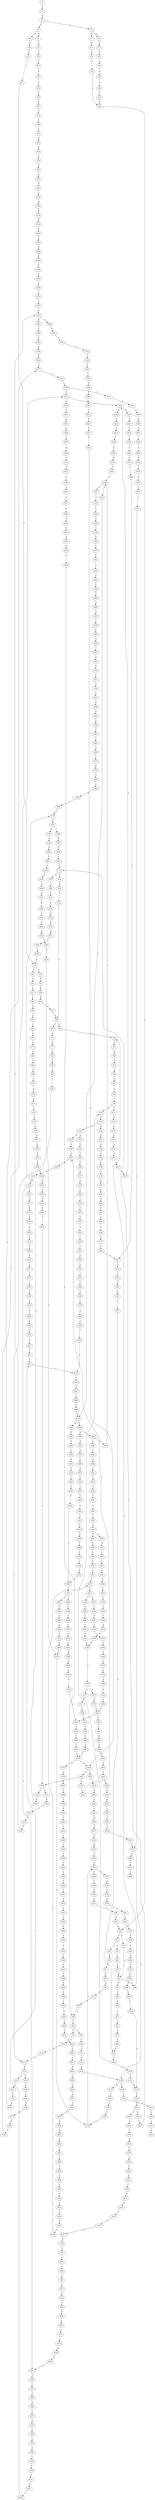 strict digraph  {
	S0 -> S1 [ label = C ];
	S1 -> S2 [ label = G ];
	S2 -> S3 [ label = T ];
	S2 -> S4 [ label = C ];
	S3 -> S5 [ label = G ];
	S3 -> S6 [ label = A ];
	S4 -> S7 [ label = C ];
	S4 -> S8 [ label = A ];
	S5 -> S9 [ label = G ];
	S6 -> S10 [ label = G ];
	S7 -> S11 [ label = G ];
	S8 -> S12 [ label = G ];
	S9 -> S13 [ label = G ];
	S10 -> S14 [ label = C ];
	S11 -> S15 [ label = G ];
	S12 -> S16 [ label = C ];
	S13 -> S17 [ label = T ];
	S14 -> S18 [ label = C ];
	S15 -> S19 [ label = T ];
	S16 -> S20 [ label = C ];
	S17 -> S21 [ label = A ];
	S18 -> S22 [ label = G ];
	S19 -> S23 [ label = G ];
	S20 -> S24 [ label = G ];
	S21 -> S25 [ label = C ];
	S22 -> S26 [ label = A ];
	S22 -> S27 [ label = C ];
	S23 -> S28 [ label = G ];
	S24 -> S29 [ label = G ];
	S25 -> S30 [ label = T ];
	S26 -> S31 [ label = A ];
	S27 -> S32 [ label = T ];
	S28 -> S33 [ label = T ];
	S28 -> S34 [ label = A ];
	S29 -> S35 [ label = T ];
	S30 -> S36 [ label = A ];
	S31 -> S37 [ label = A ];
	S32 -> S38 [ label = G ];
	S33 -> S39 [ label = G ];
	S33 -> S40 [ label = T ];
	S34 -> S41 [ label = A ];
	S35 -> S23 [ label = G ];
	S36 -> S42 [ label = T ];
	S37 -> S43 [ label = C ];
	S38 -> S44 [ label = G ];
	S39 -> S45 [ label = G ];
	S40 -> S46 [ label = A ];
	S41 -> S47 [ label = C ];
	S41 -> S48 [ label = G ];
	S42 -> S49 [ label = T ];
	S43 -> S50 [ label = C ];
	S44 -> S51 [ label = A ];
	S45 -> S52 [ label = A ];
	S46 -> S53 [ label = G ];
	S47 -> S54 [ label = C ];
	S48 -> S55 [ label = A ];
	S49 -> S56 [ label = G ];
	S50 -> S57 [ label = C ];
	S51 -> S58 [ label = A ];
	S52 -> S41 [ label = A ];
	S53 -> S59 [ label = A ];
	S54 -> S60 [ label = T ];
	S55 -> S61 [ label = A ];
	S56 -> S62 [ label = G ];
	S57 -> S63 [ label = C ];
	S58 -> S64 [ label = T ];
	S58 -> S65 [ label = G ];
	S59 -> S66 [ label = A ];
	S60 -> S67 [ label = C ];
	S61 -> S68 [ label = C ];
	S62 -> S69 [ label = A ];
	S63 -> S70 [ label = G ];
	S64 -> S71 [ label = G ];
	S65 -> S55 [ label = A ];
	S66 -> S72 [ label = G ];
	S67 -> S73 [ label = G ];
	S68 -> S74 [ label = G ];
	S69 -> S75 [ label = A ];
	S70 -> S76 [ label = A ];
	S71 -> S77 [ label = G ];
	S72 -> S78 [ label = G ];
	S73 -> S79 [ label = G ];
	S74 -> S80 [ label = G ];
	S75 -> S81 [ label = C ];
	S76 -> S82 [ label = C ];
	S77 -> S83 [ label = G ];
	S78 -> S84 [ label = G ];
	S79 -> S85 [ label = C ];
	S80 -> S86 [ label = C ];
	S81 -> S87 [ label = G ];
	S82 -> S88 [ label = T ];
	S83 -> S89 [ label = G ];
	S84 -> S90 [ label = G ];
	S85 -> S91 [ label = A ];
	S86 -> S92 [ label = A ];
	S87 -> S93 [ label = G ];
	S88 -> S94 [ label = A ];
	S89 -> S95 [ label = T ];
	S90 -> S96 [ label = T ];
	S90 -> S97 [ label = G ];
	S91 -> S98 [ label = C ];
	S92 -> S99 [ label = C ];
	S93 -> S100 [ label = T ];
	S94 -> S101 [ label = G ];
	S95 -> S102 [ label = C ];
	S96 -> S103 [ label = C ];
	S97 -> S104 [ label = T ];
	S98 -> S105 [ label = G ];
	S98 -> S106 [ label = C ];
	S99 -> S106 [ label = C ];
	S99 -> S107 [ label = T ];
	S100 -> S108 [ label = A ];
	S101 -> S109 [ label = A ];
	S102 -> S110 [ label = C ];
	S103 -> S111 [ label = T ];
	S104 -> S112 [ label = C ];
	S105 -> S113 [ label = C ];
	S106 -> S114 [ label = G ];
	S107 -> S115 [ label = G ];
	S108 -> S116 [ label = C ];
	S109 -> S117 [ label = A ];
	S110 -> S118 [ label = G ];
	S111 -> S119 [ label = C ];
	S112 -> S110 [ label = C ];
	S113 -> S120 [ label = G ];
	S114 -> S121 [ label = A ];
	S114 -> S122 [ label = G ];
	S115 -> S123 [ label = G ];
	S116 -> S124 [ label = G ];
	S117 -> S125 [ label = T ];
	S118 -> S126 [ label = C ];
	S118 -> S127 [ label = T ];
	S119 -> S128 [ label = T ];
	S120 -> S129 [ label = C ];
	S121 -> S130 [ label = G ];
	S121 -> S131 [ label = A ];
	S122 -> S132 [ label = G ];
	S123 -> S133 [ label = G ];
	S124 -> S134 [ label = A ];
	S125 -> S135 [ label = C ];
	S126 -> S136 [ label = C ];
	S127 -> S137 [ label = C ];
	S128 -> S138 [ label = C ];
	S129 -> S139 [ label = G ];
	S130 -> S140 [ label = T ];
	S131 -> S141 [ label = T ];
	S132 -> S142 [ label = A ];
	S133 -> S143 [ label = A ];
	S134 -> S144 [ label = A ];
	S135 -> S145 [ label = G ];
	S136 -> S146 [ label = G ];
	S137 -> S147 [ label = G ];
	S138 -> S148 [ label = T ];
	S138 -> S149 [ label = G ];
	S139 -> S150 [ label = C ];
	S139 -> S151 [ label = G ];
	S140 -> S152 [ label = C ];
	S141 -> S153 [ label = G ];
	S142 -> S154 [ label = A ];
	S143 -> S155 [ label = A ];
	S144 -> S156 [ label = G ];
	S145 -> S157 [ label = G ];
	S146 -> S158 [ label = G ];
	S147 -> S159 [ label = G ];
	S148 -> S160 [ label = G ];
	S149 -> S161 [ label = T ];
	S150 -> S162 [ label = G ];
	S151 -> S163 [ label = C ];
	S152 -> S164 [ label = C ];
	S153 -> S165 [ label = T ];
	S154 -> S166 [ label = T ];
	S155 -> S167 [ label = C ];
	S156 -> S168 [ label = A ];
	S157 -> S169 [ label = G ];
	S158 -> S170 [ label = A ];
	S159 -> S171 [ label = A ];
	S160 -> S172 [ label = A ];
	S161 -> S173 [ label = G ];
	S162 -> S174 [ label = T ];
	S163 -> S175 [ label = T ];
	S164 -> S176 [ label = A ];
	S165 -> S177 [ label = A ];
	S166 -> S178 [ label = T ];
	S167 -> S179 [ label = T ];
	S168 -> S180 [ label = A ];
	S169 -> S181 [ label = T ];
	S170 -> S182 [ label = A ];
	S171 -> S183 [ label = A ];
	S172 -> S184 [ label = G ];
	S173 -> S185 [ label = G ];
	S174 -> S186 [ label = C ];
	S175 -> S187 [ label = A ];
	S175 -> S188 [ label = G ];
	S176 -> S189 [ label = G ];
	S177 -> S190 [ label = G ];
	S178 -> S191 [ label = G ];
	S179 -> S192 [ label = G ];
	S180 -> S193 [ label = G ];
	S181 -> S194 [ label = A ];
	S182 -> S195 [ label = C ];
	S183 -> S196 [ label = C ];
	S184 -> S197 [ label = T ];
	S185 -> S198 [ label = T ];
	S186 -> S199 [ label = G ];
	S187 -> S200 [ label = T ];
	S188 -> S201 [ label = G ];
	S189 -> S202 [ label = T ];
	S189 -> S203 [ label = C ];
	S190 -> S204 [ label = T ];
	S191 -> S205 [ label = A ];
	S192 -> S206 [ label = C ];
	S192 -> S207 [ label = G ];
	S193 -> S208 [ label = T ];
	S194 -> S209 [ label = T ];
	S195 -> S210 [ label = T ];
	S196 -> S211 [ label = A ];
	S196 -> S210 [ label = T ];
	S197 -> S212 [ label = A ];
	S198 -> S213 [ label = A ];
	S199 -> S214 [ label = A ];
	S200 -> S215 [ label = A ];
	S201 -> S216 [ label = A ];
	S202 -> S217 [ label = A ];
	S203 -> S218 [ label = T ];
	S204 -> S219 [ label = T ];
	S205 -> S220 [ label = A ];
	S206 -> S221 [ label = A ];
	S207 -> S222 [ label = A ];
	S208 -> S223 [ label = G ];
	S209 -> S224 [ label = C ];
	S210 -> S192 [ label = G ];
	S210 -> S225 [ label = A ];
	S211 -> S226 [ label = G ];
	S213 -> S227 [ label = T ];
	S213 -> S228 [ label = C ];
	S214 -> S229 [ label = C ];
	S215 -> S230 [ label = G ];
	S216 -> S58 [ label = A ];
	S217 -> S231 [ label = G ];
	S218 -> S232 [ label = T ];
	S219 -> S233 [ label = T ];
	S220 -> S234 [ label = C ];
	S221 -> S235 [ label = A ];
	S222 -> S236 [ label = C ];
	S223 -> S237 [ label = T ];
	S224 -> S238 [ label = C ];
	S225 -> S239 [ label = C ];
	S226 -> S240 [ label = G ];
	S227 -> S241 [ label = G ];
	S228 -> S242 [ label = C ];
	S229 -> S243 [ label = G ];
	S230 -> S244 [ label = T ];
	S231 -> S245 [ label = G ];
	S232 -> S246 [ label = C ];
	S233 -> S247 [ label = C ];
	S234 -> S248 [ label = C ];
	S235 -> S249 [ label = C ];
	S236 -> S250 [ label = C ];
	S237 -> S251 [ label = C ];
	S238 -> S252 [ label = C ];
	S239 -> S253 [ label = A ];
	S240 -> S254 [ label = A ];
	S241 -> S255 [ label = A ];
	S242 -> S256 [ label = G ];
	S243 -> S257 [ label = C ];
	S244 -> S258 [ label = A ];
	S245 -> S259 [ label = G ];
	S246 -> S260 [ label = A ];
	S247 -> S261 [ label = A ];
	S248 -> S262 [ label = C ];
	S249 -> S263 [ label = C ];
	S250 -> S264 [ label = C ];
	S251 -> S265 [ label = G ];
	S251 -> S266 [ label = C ];
	S252 -> S267 [ label = G ];
	S253 -> S268 [ label = A ];
	S254 -> S269 [ label = A ];
	S255 -> S270 [ label = G ];
	S256 -> S271 [ label = G ];
	S257 -> S272 [ label = G ];
	S258 -> S273 [ label = G ];
	S259 -> S274 [ label = T ];
	S260 -> S275 [ label = C ];
	S261 -> S276 [ label = C ];
	S262 -> S277 [ label = G ];
	S263 -> S278 [ label = A ];
	S264 -> S279 [ label = G ];
	S265 -> S280 [ label = T ];
	S266 -> S281 [ label = T ];
	S267 -> S282 [ label = A ];
	S268 -> S283 [ label = C ];
	S269 -> S284 [ label = T ];
	S270 -> S285 [ label = C ];
	S271 -> S286 [ label = T ];
	S272 -> S287 [ label = C ];
	S273 -> S288 [ label = C ];
	S274 -> S289 [ label = C ];
	S275 -> S290 [ label = G ];
	S276 -> S291 [ label = T ];
	S277 -> S292 [ label = T ];
	S278 -> S293 [ label = G ];
	S279 -> S294 [ label = T ];
	S280 -> S295 [ label = C ];
	S281 -> S296 [ label = G ];
	S282 -> S297 [ label = A ];
	S283 -> S298 [ label = G ];
	S284 -> S299 [ label = A ];
	S285 -> S300 [ label = G ];
	S286 -> S301 [ label = G ];
	S287 -> S302 [ label = C ];
	S288 -> S303 [ label = C ];
	S289 -> S304 [ label = A ];
	S290 -> S305 [ label = C ];
	S291 -> S306 [ label = C ];
	S292 -> S307 [ label = C ];
	S293 -> S308 [ label = A ];
	S294 -> S307 [ label = C ];
	S295 -> S309 [ label = G ];
	S296 -> S310 [ label = G ];
	S297 -> S311 [ label = A ];
	S297 -> S312 [ label = G ];
	S298 -> S313 [ label = A ];
	S299 -> S314 [ label = G ];
	S300 -> S315 [ label = G ];
	S301 -> S28 [ label = G ];
	S302 -> S316 [ label = T ];
	S303 -> S22 [ label = G ];
	S304 -> S317 [ label = C ];
	S305 -> S318 [ label = C ];
	S306 -> S319 [ label = C ];
	S307 -> S320 [ label = T ];
	S308 -> S321 [ label = C ];
	S308 -> S322 [ label = A ];
	S309 -> S323 [ label = G ];
	S310 -> S324 [ label = C ];
	S311 -> S325 [ label = G ];
	S312 -> S326 [ label = T ];
	S313 -> S327 [ label = A ];
	S314 -> S328 [ label = T ];
	S315 -> S329 [ label = T ];
	S316 -> S330 [ label = C ];
	S317 -> S331 [ label = T ];
	S318 -> S332 [ label = C ];
	S319 -> S333 [ label = T ];
	S320 -> S334 [ label = C ];
	S321 -> S335 [ label = T ];
	S322 -> S336 [ label = C ];
	S323 -> S171 [ label = A ];
	S324 -> S337 [ label = C ];
	S325 -> S338 [ label = T ];
	S326 -> S339 [ label = C ];
	S327 -> S340 [ label = A ];
	S328 -> S341 [ label = C ];
	S329 -> S342 [ label = C ];
	S330 -> S343 [ label = G ];
	S331 -> S344 [ label = C ];
	S332 -> S345 [ label = T ];
	S333 -> S346 [ label = T ];
	S334 -> S347 [ label = G ];
	S335 -> S348 [ label = C ];
	S336 -> S349 [ label = C ];
	S336 -> S350 [ label = A ];
	S337 -> S351 [ label = T ];
	S338 -> S352 [ label = G ];
	S339 -> S353 [ label = G ];
	S340 -> S354 [ label = A ];
	S341 -> S355 [ label = T ];
	S342 -> S356 [ label = G ];
	S343 -> S357 [ label = G ];
	S344 -> S358 [ label = G ];
	S345 -> S359 [ label = T ];
	S346 -> S360 [ label = T ];
	S347 -> S361 [ label = G ];
	S348 -> S362 [ label = C ];
	S349 -> S363 [ label = A ];
	S349 -> S364 [ label = G ];
	S350 -> S365 [ label = G ];
	S351 -> S366 [ label = G ];
	S352 -> S367 [ label = T ];
	S353 -> S368 [ label = C ];
	S353 -> S369 [ label = A ];
	S354 -> S370 [ label = C ];
	S355 -> S371 [ label = C ];
	S356 -> S372 [ label = C ];
	S357 -> S373 [ label = G ];
	S358 -> S374 [ label = C ];
	S359 -> S375 [ label = C ];
	S360 -> S376 [ label = C ];
	S361 -> S377 [ label = C ];
	S362 -> S378 [ label = C ];
	S363 -> S379 [ label = G ];
	S363 -> S380 [ label = C ];
	S364 -> S381 [ label = G ];
	S365 -> S382 [ label = C ];
	S366 -> S383 [ label = G ];
	S367 -> S251 [ label = C ];
	S368 -> S384 [ label = G ];
	S369 -> S385 [ label = G ];
	S370 -> S386 [ label = A ];
	S371 -> S387 [ label = T ];
	S372 -> S388 [ label = A ];
	S373 -> S389 [ label = C ];
	S374 -> S390 [ label = T ];
	S375 -> S391 [ label = A ];
	S376 -> S392 [ label = A ];
	S377 -> S91 [ label = A ];
	S378 -> S393 [ label = A ];
	S379 -> S308 [ label = A ];
	S380 -> S394 [ label = C ];
	S381 -> S395 [ label = A ];
	S382 -> S396 [ label = C ];
	S383 -> S397 [ label = G ];
	S384 -> S398 [ label = G ];
	S385 -> S399 [ label = G ];
	S386 -> S400 [ label = G ];
	S387 -> S138 [ label = C ];
	S387 -> S401 [ label = G ];
	S388 -> S402 [ label = C ];
	S389 -> S403 [ label = T ];
	S390 -> S404 [ label = T ];
	S391 -> S405 [ label = T ];
	S392 -> S406 [ label = T ];
	S393 -> S407 [ label = T ];
	S394 -> S408 [ label = A ];
	S395 -> S409 [ label = C ];
	S396 -> S410 [ label = G ];
	S397 -> S411 [ label = T ];
	S398 -> S412 [ label = C ];
	S399 -> S413 [ label = T ];
	S400 -> S414 [ label = A ];
	S401 -> S415 [ label = T ];
	S402 -> S416 [ label = G ];
	S403 -> S417 [ label = C ];
	S404 -> S418 [ label = C ];
	S405 -> S419 [ label = C ];
	S406 -> S420 [ label = C ];
	S407 -> S421 [ label = C ];
	S408 -> S422 [ label = C ];
	S409 -> S423 [ label = G ];
	S410 -> S424 [ label = T ];
	S411 -> S425 [ label = C ];
	S412 -> S175 [ label = T ];
	S413 -> S426 [ label = A ];
	S414 -> S427 [ label = A ];
	S415 -> S428 [ label = A ];
	S416 -> S429 [ label = C ];
	S417 -> S430 [ label = A ];
	S418 -> S431 [ label = A ];
	S419 -> S432 [ label = C ];
	S420 -> S432 [ label = C ];
	S421 -> S433 [ label = T ];
	S422 -> S434 [ label = C ];
	S423 -> S435 [ label = C ];
	S424 -> S436 [ label = C ];
	S425 -> S437 [ label = C ];
	S426 -> S438 [ label = T ];
	S427 -> S439 [ label = G ];
	S429 -> S120 [ label = G ];
	S430 -> S440 [ label = C ];
	S431 -> S441 [ label = T ];
	S432 -> S442 [ label = A ];
	S433 -> S443 [ label = G ];
	S434 -> S444 [ label = C ];
	S435 -> S445 [ label = C ];
	S436 -> S446 [ label = C ];
	S437 -> S447 [ label = C ];
	S438 -> S448 [ label = A ];
	S439 -> S449 [ label = G ];
	S440 -> S450 [ label = G ];
	S441 -> S419 [ label = C ];
	S442 -> S451 [ label = G ];
	S443 -> S452 [ label = C ];
	S444 -> S453 [ label = C ];
	S445 -> S454 [ label = C ];
	S446 -> S455 [ label = T ];
	S447 -> S456 [ label = G ];
	S448 -> S457 [ label = A ];
	S449 -> S84 [ label = G ];
	S450 -> S458 [ label = T ];
	S451 -> S459 [ label = A ];
	S452 -> S460 [ label = C ];
	S453 -> S461 [ label = T ];
	S454 -> S462 [ label = A ];
	S455 -> S463 [ label = C ];
	S456 -> S464 [ label = A ];
	S456 -> S465 [ label = G ];
	S457 -> S466 [ label = G ];
	S458 -> S467 [ label = C ];
	S459 -> S468 [ label = A ];
	S460 -> S469 [ label = A ];
	S461 -> S470 [ label = T ];
	S462 -> S471 [ label = T ];
	S463 -> S472 [ label = T ];
	S464 -> S473 [ label = G ];
	S464 -> S297 [ label = A ];
	S465 -> S474 [ label = A ];
	S466 -> S475 [ label = T ];
	S467 -> S476 [ label = C ];
	S468 -> S336 [ label = C ];
	S469 -> S477 [ label = G ];
	S470 -> S478 [ label = C ];
	S471 -> S479 [ label = C ];
	S472 -> S480 [ label = T ];
	S472 -> S481 [ label = G ];
	S473 -> S482 [ label = T ];
	S474 -> S483 [ label = G ];
	S475 -> S484 [ label = C ];
	S476 -> S485 [ label = A ];
	S477 -> S486 [ label = T ];
	S478 -> S487 [ label = C ];
	S478 -> S488 [ label = G ];
	S479 -> S489 [ label = G ];
	S480 -> S490 [ label = C ];
	S481 -> S491 [ label = T ];
	S482 -> S152 [ label = C ];
	S483 -> S492 [ label = G ];
	S484 -> S493 [ label = G ];
	S485 -> S494 [ label = G ];
	S486 -> S495 [ label = C ];
	S487 -> S496 [ label = T ];
	S488 -> S497 [ label = A ];
	S489 -> S498 [ label = T ];
	S490 -> S499 [ label = T ];
	S491 -> S500 [ label = C ];
	S492 -> S501 [ label = C ];
	S493 -> S502 [ label = T ];
	S494 -> S203 [ label = C ];
	S495 -> S503 [ label = G ];
	S496 -> S504 [ label = G ];
	S497 -> S505 [ label = T ];
	S498 -> S506 [ label = C ];
	S499 -> S507 [ label = C ];
	S500 -> S508 [ label = G ];
	S501 -> S509 [ label = G ];
	S502 -> S510 [ label = G ];
	S503 -> S511 [ label = T ];
	S504 -> S512 [ label = T ];
	S505 -> S513 [ label = C ];
	S506 -> S514 [ label = C ];
	S507 -> S515 [ label = G ];
	S508 -> S516 [ label = T ];
	S509 -> S517 [ label = T ];
	S510 -> S518 [ label = G ];
	S511 -> S519 [ label = A ];
	S512 -> S520 [ label = C ];
	S513 -> S521 [ label = G ];
	S514 -> S522 [ label = T ];
	S515 -> S523 [ label = G ];
	S516 -> S524 [ label = G ];
	S517 -> S525 [ label = G ];
	S518 -> S198 [ label = T ];
	S519 -> S526 [ label = A ];
	S520 -> S527 [ label = C ];
	S521 -> S528 [ label = T ];
	S522 -> S463 [ label = C ];
	S523 -> S529 [ label = A ];
	S524 -> S518 [ label = G ];
	S525 -> S530 [ label = G ];
	S526 -> S531 [ label = G ];
	S527 -> S532 [ label = T ];
	S528 -> S533 [ label = T ];
	S529 -> S534 [ label = G ];
	S530 -> S535 [ label = T ];
	S531 -> S536 [ label = A ];
	S532 -> S537 [ label = A ];
	S532 -> S538 [ label = T ];
	S533 -> S539 [ label = T ];
	S534 -> S540 [ label = A ];
	S535 -> S213 [ label = A ];
	S536 -> S541 [ label = C ];
	S537 -> S542 [ label = C ];
	S538 -> S543 [ label = G ];
	S539 -> S544 [ label = G ];
	S540 -> S545 [ label = G ];
	S541 -> S546 [ label = G ];
	S542 -> S547 [ label = T ];
	S543 -> S548 [ label = T ];
	S544 -> S549 [ label = T ];
	S545 -> S550 [ label = G ];
	S546 -> S551 [ label = G ];
	S547 -> S552 [ label = A ];
	S548 -> S553 [ label = A ];
	S549 -> S554 [ label = A ];
	S550 -> S555 [ label = T ];
	S551 -> S556 [ label = C ];
	S552 -> S557 [ label = C ];
	S553 -> S558 [ label = G ];
	S554 -> S559 [ label = G ];
	S555 -> S560 [ label = C ];
	S556 -> S561 [ label = T ];
	S557 -> S562 [ label = C ];
	S558 -> S563 [ label = G ];
	S559 -> S563 [ label = G ];
	S560 -> S564 [ label = C ];
	S561 -> S565 [ label = C ];
	S562 -> S566 [ label = A ];
	S563 -> S567 [ label = A ];
	S564 -> S568 [ label = C ];
	S565 -> S569 [ label = T ];
	S566 -> S570 [ label = G ];
	S567 -> S571 [ label = G ];
	S567 -> S572 [ label = A ];
	S568 -> S573 [ label = A ];
	S568 -> S456 [ label = G ];
	S569 -> S574 [ label = C ];
	S570 -> S575 [ label = G ];
	S571 -> S576 [ label = A ];
	S572 -> S577 [ label = A ];
	S573 -> S578 [ label = G ];
	S574 -> S579 [ label = G ];
	S575 -> S580 [ label = A ];
	S576 -> S581 [ label = G ];
	S577 -> S582 [ label = G ];
	S578 -> S583 [ label = A ];
	S579 -> S584 [ label = A ];
	S580 -> S585 [ label = G ];
	S581 -> S586 [ label = T ];
	S581 -> S550 [ label = G ];
	S582 -> S587 [ label = G ];
	S583 -> S588 [ label = G ];
	S584 -> S589 [ label = A ];
	S585 -> S590 [ label = A ];
	S586 -> S591 [ label = C ];
	S587 -> S592 [ label = T ];
	S588 -> S593 [ label = C ];
	S589 -> S594 [ label = G ];
	S590 -> S581 [ label = G ];
	S591 -> S595 [ label = A ];
	S592 -> S596 [ label = C ];
	S593 -> S597 [ label = C ];
	S594 -> S598 [ label = T ];
	S595 -> S599 [ label = G ];
	S596 -> S600 [ label = C ];
	S597 -> S601 [ label = A ];
	S598 -> S339 [ label = C ];
	S599 -> S602 [ label = G ];
	S600 -> S568 [ label = C ];
	S601 -> S603 [ label = C ];
	S602 -> S604 [ label = A ];
	S603 -> S605 [ label = G ];
	S604 -> S606 [ label = C ];
	S605 -> S607 [ label = G ];
	S606 -> S608 [ label = C ];
	S607 -> S609 [ label = T ];
	S608 -> S610 [ label = A ];
	S609 -> S611 [ label = T ];
	S610 -> S612 [ label = G ];
	S611 -> S613 [ label = A ];
	S612 -> S614 [ label = T ];
	S613 -> S615 [ label = C ];
	S614 -> S616 [ label = C ];
	S615 -> S617 [ label = T ];
	S616 -> S618 [ label = T ];
	S617 -> S619 [ label = G ];
	S618 -> S620 [ label = C ];
	S619 -> S621 [ label = C ];
	S620 -> S387 [ label = T ];
	S621 -> S622 [ label = A ];
	S622 -> S623 [ label = G ];
	S623 -> S624 [ label = A ];
	S624 -> S625 [ label = C ];
	S625 -> S626 [ label = G ];
	S626 -> S627 [ label = G ];
	S627 -> S628 [ label = A ];
	S628 -> S629 [ label = C ];
	S629 -> S630 [ label = A ];
	S630 -> S631 [ label = C ];
	S631 -> S632 [ label = A ];
	S632 -> S633 [ label = C ];
	S633 -> S634 [ label = C ];
	S634 -> S635 [ label = T ];
	S635 -> S636 [ label = C ];
	S636 -> S637 [ label = T ];
	S637 -> S638 [ label = A ];
	S638 -> S639 [ label = G ];
	S639 -> S640 [ label = A ];
	S640 -> S641 [ label = A ];
	S641 -> S642 [ label = C ];
	S642 -> S643 [ label = G ];
	S643 -> S644 [ label = A ];
	S644 -> S645 [ label = G ];
	S645 -> S646 [ label = G ];
	S646 -> S647 [ label = T ];
	S647 -> S648 [ label = G ];
	S648 -> S649 [ label = T ];
	S649 -> S650 [ label = C ];
	S650 -> S651 [ label = C ];
	S651 -> S652 [ label = C ];
	S652 -> S653 [ label = T ];
	S653 -> S654 [ label = G ];
	S654 -> S655 [ label = T ];
	S655 -> S656 [ label = C ];
	S656 -> S527 [ label = C ];
}
